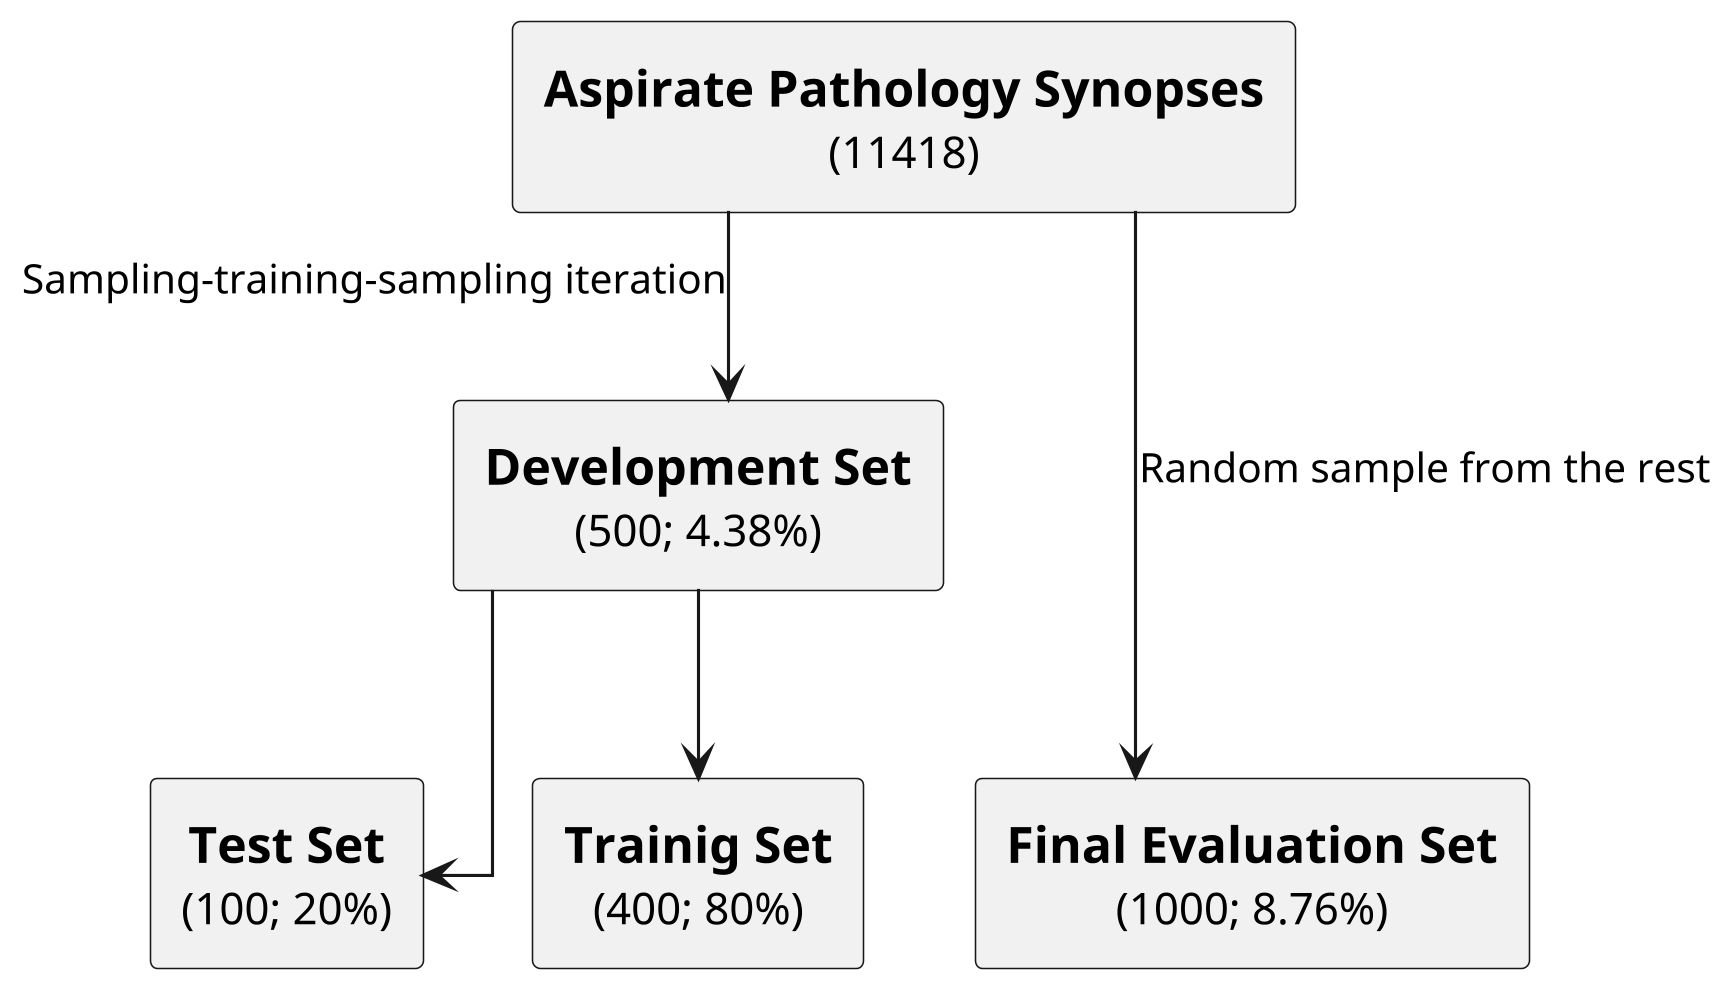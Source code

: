 @startuml data_use
skinparam defaultTextAlignment center
skinparam linetype ortho
skinparam Dpi 300

rectangle all_data as "
==Aspirate Pathology Synopses
(11418)
"

rectangle dev as "
==Development Set
(500; 4.38%)
"
together {

rectangle eval as "
==Final Evaluation Set
(1000; 8.76%)"

rectangle train as "
==Trainig Set
(400; 80%)
"

rectangle test as "
==Test Set
(100; 20%)
"

}


all_data -d-> eval : "Random sample from the rest"
all_data -d-> dev : "Sampling-training-sampling iteration"
dev -d-> train
dev -d-> test


@enduml
